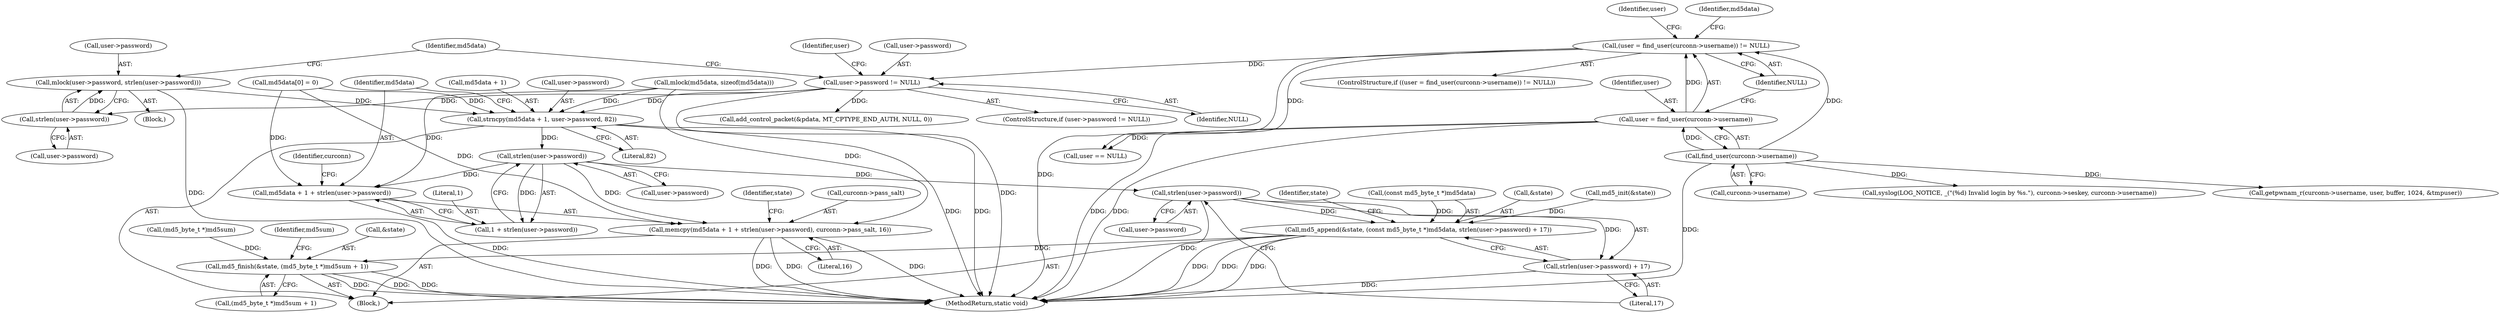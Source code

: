 digraph "0_MAC-Telnet_b69d11727d4f0f8cf719c79e3fb700f55ca03e9a_2@API" {
"1000162" [label="(Call,mlock(user->password, strlen(user->password)))"];
"1000166" [label="(Call,strlen(user->password))"];
"1000156" [label="(Call,user->password != NULL)"];
"1000137" [label="(Call,(user = find_user(curconn->username)) != NULL)"];
"1000138" [label="(Call,user = find_user(curconn->username))"];
"1000140" [label="(Call,find_user(curconn->username))"];
"1000175" [label="(Call,strncpy(md5data + 1, user->password, 82))"];
"1000188" [label="(Call,strlen(user->password))"];
"1000183" [label="(Call,memcpy(md5data + 1 + strlen(user->password), curconn->pass_salt, 16))"];
"1000184" [label="(Call,md5data + 1 + strlen(user->password))"];
"1000186" [label="(Call,1 + strlen(user->password))"];
"1000206" [label="(Call,strlen(user->password))"];
"1000199" [label="(Call,md5_append(&state, (const md5_byte_t *)md5data, strlen(user->password) + 17))"];
"1000211" [label="(Call,md5_finish(&state, (md5_byte_t *)md5sum + 1))"];
"1000205" [label="(Call,strlen(user->password) + 17)"];
"1000189" [label="(Call,user->password)"];
"1000265" [label="(Identifier,user)"];
"1000206" [label="(Call,strlen(user->password))"];
"1000184" [label="(Call,md5data + 1 + strlen(user->password))"];
"1000138" [label="(Call,user = find_user(curconn->username))"];
"1000244" [label="(Call,add_control_packet(&pdata, MT_CPTYPE_END_AUTH, NULL, 0))"];
"1000145" [label="(Block,)"];
"1000182" [label="(Literal,82)"];
"1000179" [label="(Call,user->password)"];
"1000163" [label="(Call,user->password)"];
"1000170" [label="(Call,md5data[0] = 0)"];
"1000199" [label="(Call,md5_append(&state, (const md5_byte_t *)md5data, strlen(user->password) + 17))"];
"1000221" [label="(Identifier,md5sum)"];
"1000157" [label="(Call,user->password)"];
"1000264" [label="(Call,user == NULL)"];
"1000136" [label="(ControlStructure,if ((user = find_user(curconn->username)) != NULL))"];
"1000167" [label="(Call,user->password)"];
"1000144" [label="(Identifier,NULL)"];
"1000166" [label="(Call,strlen(user->password))"];
"1000196" [label="(Call,md5_init(&state))"];
"1000693" [label="(MethodReturn,static void)"];
"1000205" [label="(Call,strlen(user->password) + 17)"];
"1000212" [label="(Call,&state)"];
"1000213" [label="(Identifier,state)"];
"1000207" [label="(Call,user->password)"];
"1000141" [label="(Call,curconn->username)"];
"1000193" [label="(Identifier,curconn)"];
"1000276" [label="(Call,syslog(LOG_NOTICE, _(\"(%d) Invalid login by %s.\"), curconn->seskey, curconn->username))"];
"1000186" [label="(Call,1 + strlen(user->password))"];
"1000147" [label="(Call,mlock(md5data, sizeof(md5data)))"];
"1000137" [label="(Call,(user = find_user(curconn->username)) != NULL)"];
"1000156" [label="(Call,user->password != NULL)"];
"1000176" [label="(Call,md5data + 1)"];
"1000187" [label="(Literal,1)"];
"1000211" [label="(Call,md5_finish(&state, (md5_byte_t *)md5sum + 1))"];
"1000200" [label="(Call,&state)"];
"1000175" [label="(Call,strncpy(md5data + 1, user->password, 82))"];
"1000172" [label="(Identifier,md5data)"];
"1000198" [label="(Identifier,state)"];
"1000161" [label="(Block,)"];
"1000183" [label="(Call,memcpy(md5data + 1 + strlen(user->password), curconn->pass_salt, 16))"];
"1000195" [label="(Literal,16)"];
"1000192" [label="(Call,curconn->pass_salt)"];
"1000210" [label="(Literal,17)"];
"1000185" [label="(Identifier,md5data)"];
"1000214" [label="(Call,(md5_byte_t *)md5sum + 1)"];
"1000397" [label="(Call,getpwnam_r(curconn->username, user, buffer, 1024, &tmpuser))"];
"1000155" [label="(ControlStructure,if (user->password != NULL))"];
"1000148" [label="(Identifier,md5data)"];
"1000139" [label="(Identifier,user)"];
"1000164" [label="(Identifier,user)"];
"1000162" [label="(Call,mlock(user->password, strlen(user->password)))"];
"1000160" [label="(Identifier,NULL)"];
"1000202" [label="(Call,(const md5_byte_t *)md5data)"];
"1000215" [label="(Call,(md5_byte_t *)md5sum)"];
"1000140" [label="(Call,find_user(curconn->username))"];
"1000188" [label="(Call,strlen(user->password))"];
"1000162" -> "1000161"  [label="AST: "];
"1000162" -> "1000166"  [label="CFG: "];
"1000163" -> "1000162"  [label="AST: "];
"1000166" -> "1000162"  [label="AST: "];
"1000172" -> "1000162"  [label="CFG: "];
"1000162" -> "1000693"  [label="DDG: "];
"1000166" -> "1000162"  [label="DDG: "];
"1000162" -> "1000175"  [label="DDG: "];
"1000166" -> "1000167"  [label="CFG: "];
"1000167" -> "1000166"  [label="AST: "];
"1000156" -> "1000166"  [label="DDG: "];
"1000156" -> "1000155"  [label="AST: "];
"1000156" -> "1000160"  [label="CFG: "];
"1000157" -> "1000156"  [label="AST: "];
"1000160" -> "1000156"  [label="AST: "];
"1000164" -> "1000156"  [label="CFG: "];
"1000172" -> "1000156"  [label="CFG: "];
"1000156" -> "1000693"  [label="DDG: "];
"1000137" -> "1000156"  [label="DDG: "];
"1000156" -> "1000175"  [label="DDG: "];
"1000156" -> "1000244"  [label="DDG: "];
"1000137" -> "1000136"  [label="AST: "];
"1000137" -> "1000144"  [label="CFG: "];
"1000138" -> "1000137"  [label="AST: "];
"1000144" -> "1000137"  [label="AST: "];
"1000148" -> "1000137"  [label="CFG: "];
"1000265" -> "1000137"  [label="CFG: "];
"1000137" -> "1000693"  [label="DDG: "];
"1000138" -> "1000137"  [label="DDG: "];
"1000140" -> "1000137"  [label="DDG: "];
"1000137" -> "1000264"  [label="DDG: "];
"1000138" -> "1000140"  [label="CFG: "];
"1000139" -> "1000138"  [label="AST: "];
"1000140" -> "1000138"  [label="AST: "];
"1000144" -> "1000138"  [label="CFG: "];
"1000138" -> "1000693"  [label="DDG: "];
"1000138" -> "1000693"  [label="DDG: "];
"1000140" -> "1000138"  [label="DDG: "];
"1000138" -> "1000264"  [label="DDG: "];
"1000140" -> "1000141"  [label="CFG: "];
"1000141" -> "1000140"  [label="AST: "];
"1000140" -> "1000693"  [label="DDG: "];
"1000140" -> "1000276"  [label="DDG: "];
"1000140" -> "1000397"  [label="DDG: "];
"1000175" -> "1000145"  [label="AST: "];
"1000175" -> "1000182"  [label="CFG: "];
"1000176" -> "1000175"  [label="AST: "];
"1000179" -> "1000175"  [label="AST: "];
"1000182" -> "1000175"  [label="AST: "];
"1000185" -> "1000175"  [label="CFG: "];
"1000175" -> "1000693"  [label="DDG: "];
"1000175" -> "1000693"  [label="DDG: "];
"1000147" -> "1000175"  [label="DDG: "];
"1000170" -> "1000175"  [label="DDG: "];
"1000175" -> "1000188"  [label="DDG: "];
"1000188" -> "1000186"  [label="AST: "];
"1000188" -> "1000189"  [label="CFG: "];
"1000189" -> "1000188"  [label="AST: "];
"1000186" -> "1000188"  [label="CFG: "];
"1000188" -> "1000183"  [label="DDG: "];
"1000188" -> "1000184"  [label="DDG: "];
"1000188" -> "1000186"  [label="DDG: "];
"1000188" -> "1000206"  [label="DDG: "];
"1000183" -> "1000145"  [label="AST: "];
"1000183" -> "1000195"  [label="CFG: "];
"1000184" -> "1000183"  [label="AST: "];
"1000192" -> "1000183"  [label="AST: "];
"1000195" -> "1000183"  [label="AST: "];
"1000198" -> "1000183"  [label="CFG: "];
"1000183" -> "1000693"  [label="DDG: "];
"1000183" -> "1000693"  [label="DDG: "];
"1000183" -> "1000693"  [label="DDG: "];
"1000170" -> "1000183"  [label="DDG: "];
"1000147" -> "1000183"  [label="DDG: "];
"1000184" -> "1000186"  [label="CFG: "];
"1000185" -> "1000184"  [label="AST: "];
"1000186" -> "1000184"  [label="AST: "];
"1000193" -> "1000184"  [label="CFG: "];
"1000184" -> "1000693"  [label="DDG: "];
"1000170" -> "1000184"  [label="DDG: "];
"1000147" -> "1000184"  [label="DDG: "];
"1000187" -> "1000186"  [label="AST: "];
"1000206" -> "1000205"  [label="AST: "];
"1000206" -> "1000207"  [label="CFG: "];
"1000207" -> "1000206"  [label="AST: "];
"1000210" -> "1000206"  [label="CFG: "];
"1000206" -> "1000693"  [label="DDG: "];
"1000206" -> "1000199"  [label="DDG: "];
"1000206" -> "1000205"  [label="DDG: "];
"1000199" -> "1000145"  [label="AST: "];
"1000199" -> "1000205"  [label="CFG: "];
"1000200" -> "1000199"  [label="AST: "];
"1000202" -> "1000199"  [label="AST: "];
"1000205" -> "1000199"  [label="AST: "];
"1000213" -> "1000199"  [label="CFG: "];
"1000199" -> "1000693"  [label="DDG: "];
"1000199" -> "1000693"  [label="DDG: "];
"1000199" -> "1000693"  [label="DDG: "];
"1000196" -> "1000199"  [label="DDG: "];
"1000202" -> "1000199"  [label="DDG: "];
"1000199" -> "1000211"  [label="DDG: "];
"1000211" -> "1000145"  [label="AST: "];
"1000211" -> "1000214"  [label="CFG: "];
"1000212" -> "1000211"  [label="AST: "];
"1000214" -> "1000211"  [label="AST: "];
"1000221" -> "1000211"  [label="CFG: "];
"1000211" -> "1000693"  [label="DDG: "];
"1000211" -> "1000693"  [label="DDG: "];
"1000211" -> "1000693"  [label="DDG: "];
"1000215" -> "1000211"  [label="DDG: "];
"1000205" -> "1000210"  [label="CFG: "];
"1000210" -> "1000205"  [label="AST: "];
"1000205" -> "1000693"  [label="DDG: "];
}
